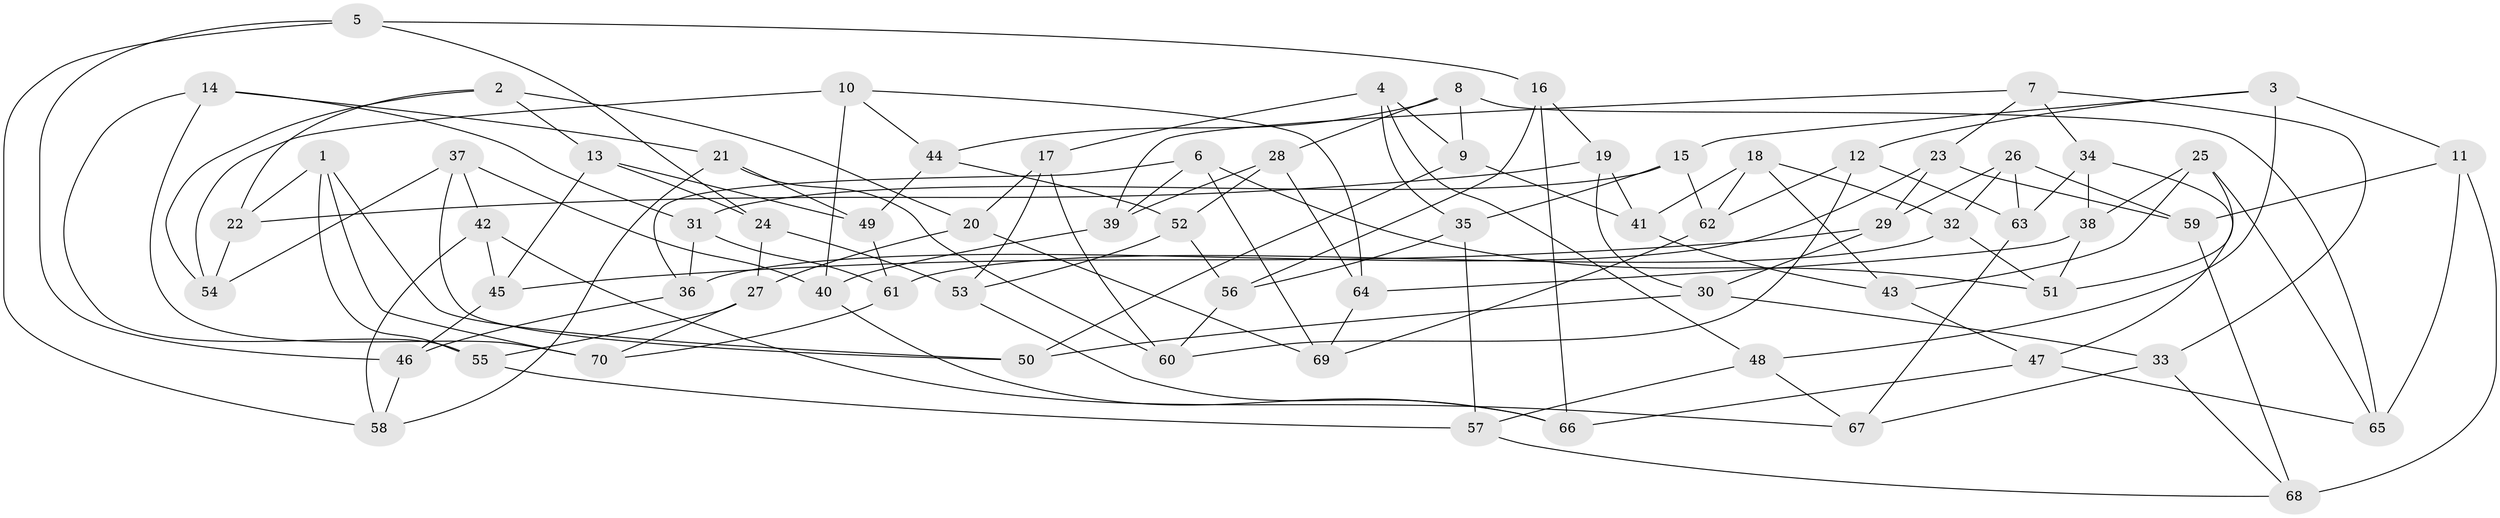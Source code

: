 // Generated by graph-tools (version 1.1) at 2025/38/03/09/25 02:38:07]
// undirected, 70 vertices, 140 edges
graph export_dot {
graph [start="1"]
  node [color=gray90,style=filled];
  1;
  2;
  3;
  4;
  5;
  6;
  7;
  8;
  9;
  10;
  11;
  12;
  13;
  14;
  15;
  16;
  17;
  18;
  19;
  20;
  21;
  22;
  23;
  24;
  25;
  26;
  27;
  28;
  29;
  30;
  31;
  32;
  33;
  34;
  35;
  36;
  37;
  38;
  39;
  40;
  41;
  42;
  43;
  44;
  45;
  46;
  47;
  48;
  49;
  50;
  51;
  52;
  53;
  54;
  55;
  56;
  57;
  58;
  59;
  60;
  61;
  62;
  63;
  64;
  65;
  66;
  67;
  68;
  69;
  70;
  1 -- 50;
  1 -- 55;
  1 -- 22;
  1 -- 70;
  2 -- 22;
  2 -- 20;
  2 -- 13;
  2 -- 54;
  3 -- 15;
  3 -- 12;
  3 -- 48;
  3 -- 11;
  4 -- 9;
  4 -- 48;
  4 -- 35;
  4 -- 17;
  5 -- 58;
  5 -- 46;
  5 -- 24;
  5 -- 16;
  6 -- 39;
  6 -- 51;
  6 -- 36;
  6 -- 69;
  7 -- 23;
  7 -- 39;
  7 -- 33;
  7 -- 34;
  8 -- 44;
  8 -- 65;
  8 -- 9;
  8 -- 28;
  9 -- 41;
  9 -- 50;
  10 -- 64;
  10 -- 44;
  10 -- 40;
  10 -- 54;
  11 -- 65;
  11 -- 59;
  11 -- 68;
  12 -- 62;
  12 -- 63;
  12 -- 60;
  13 -- 24;
  13 -- 49;
  13 -- 45;
  14 -- 21;
  14 -- 70;
  14 -- 55;
  14 -- 31;
  15 -- 62;
  15 -- 35;
  15 -- 31;
  16 -- 19;
  16 -- 66;
  16 -- 56;
  17 -- 53;
  17 -- 20;
  17 -- 60;
  18 -- 32;
  18 -- 62;
  18 -- 41;
  18 -- 43;
  19 -- 22;
  19 -- 30;
  19 -- 41;
  20 -- 27;
  20 -- 69;
  21 -- 58;
  21 -- 49;
  21 -- 60;
  22 -- 54;
  23 -- 29;
  23 -- 59;
  23 -- 36;
  24 -- 53;
  24 -- 27;
  25 -- 51;
  25 -- 65;
  25 -- 38;
  25 -- 43;
  26 -- 59;
  26 -- 29;
  26 -- 32;
  26 -- 63;
  27 -- 55;
  27 -- 70;
  28 -- 64;
  28 -- 39;
  28 -- 52;
  29 -- 45;
  29 -- 30;
  30 -- 50;
  30 -- 33;
  31 -- 61;
  31 -- 36;
  32 -- 51;
  32 -- 61;
  33 -- 67;
  33 -- 68;
  34 -- 38;
  34 -- 47;
  34 -- 63;
  35 -- 56;
  35 -- 57;
  36 -- 46;
  37 -- 50;
  37 -- 40;
  37 -- 42;
  37 -- 54;
  38 -- 51;
  38 -- 64;
  39 -- 40;
  40 -- 66;
  41 -- 43;
  42 -- 58;
  42 -- 45;
  42 -- 67;
  43 -- 47;
  44 -- 49;
  44 -- 52;
  45 -- 46;
  46 -- 58;
  47 -- 65;
  47 -- 66;
  48 -- 67;
  48 -- 57;
  49 -- 61;
  52 -- 56;
  52 -- 53;
  53 -- 66;
  55 -- 57;
  56 -- 60;
  57 -- 68;
  59 -- 68;
  61 -- 70;
  62 -- 69;
  63 -- 67;
  64 -- 69;
}
